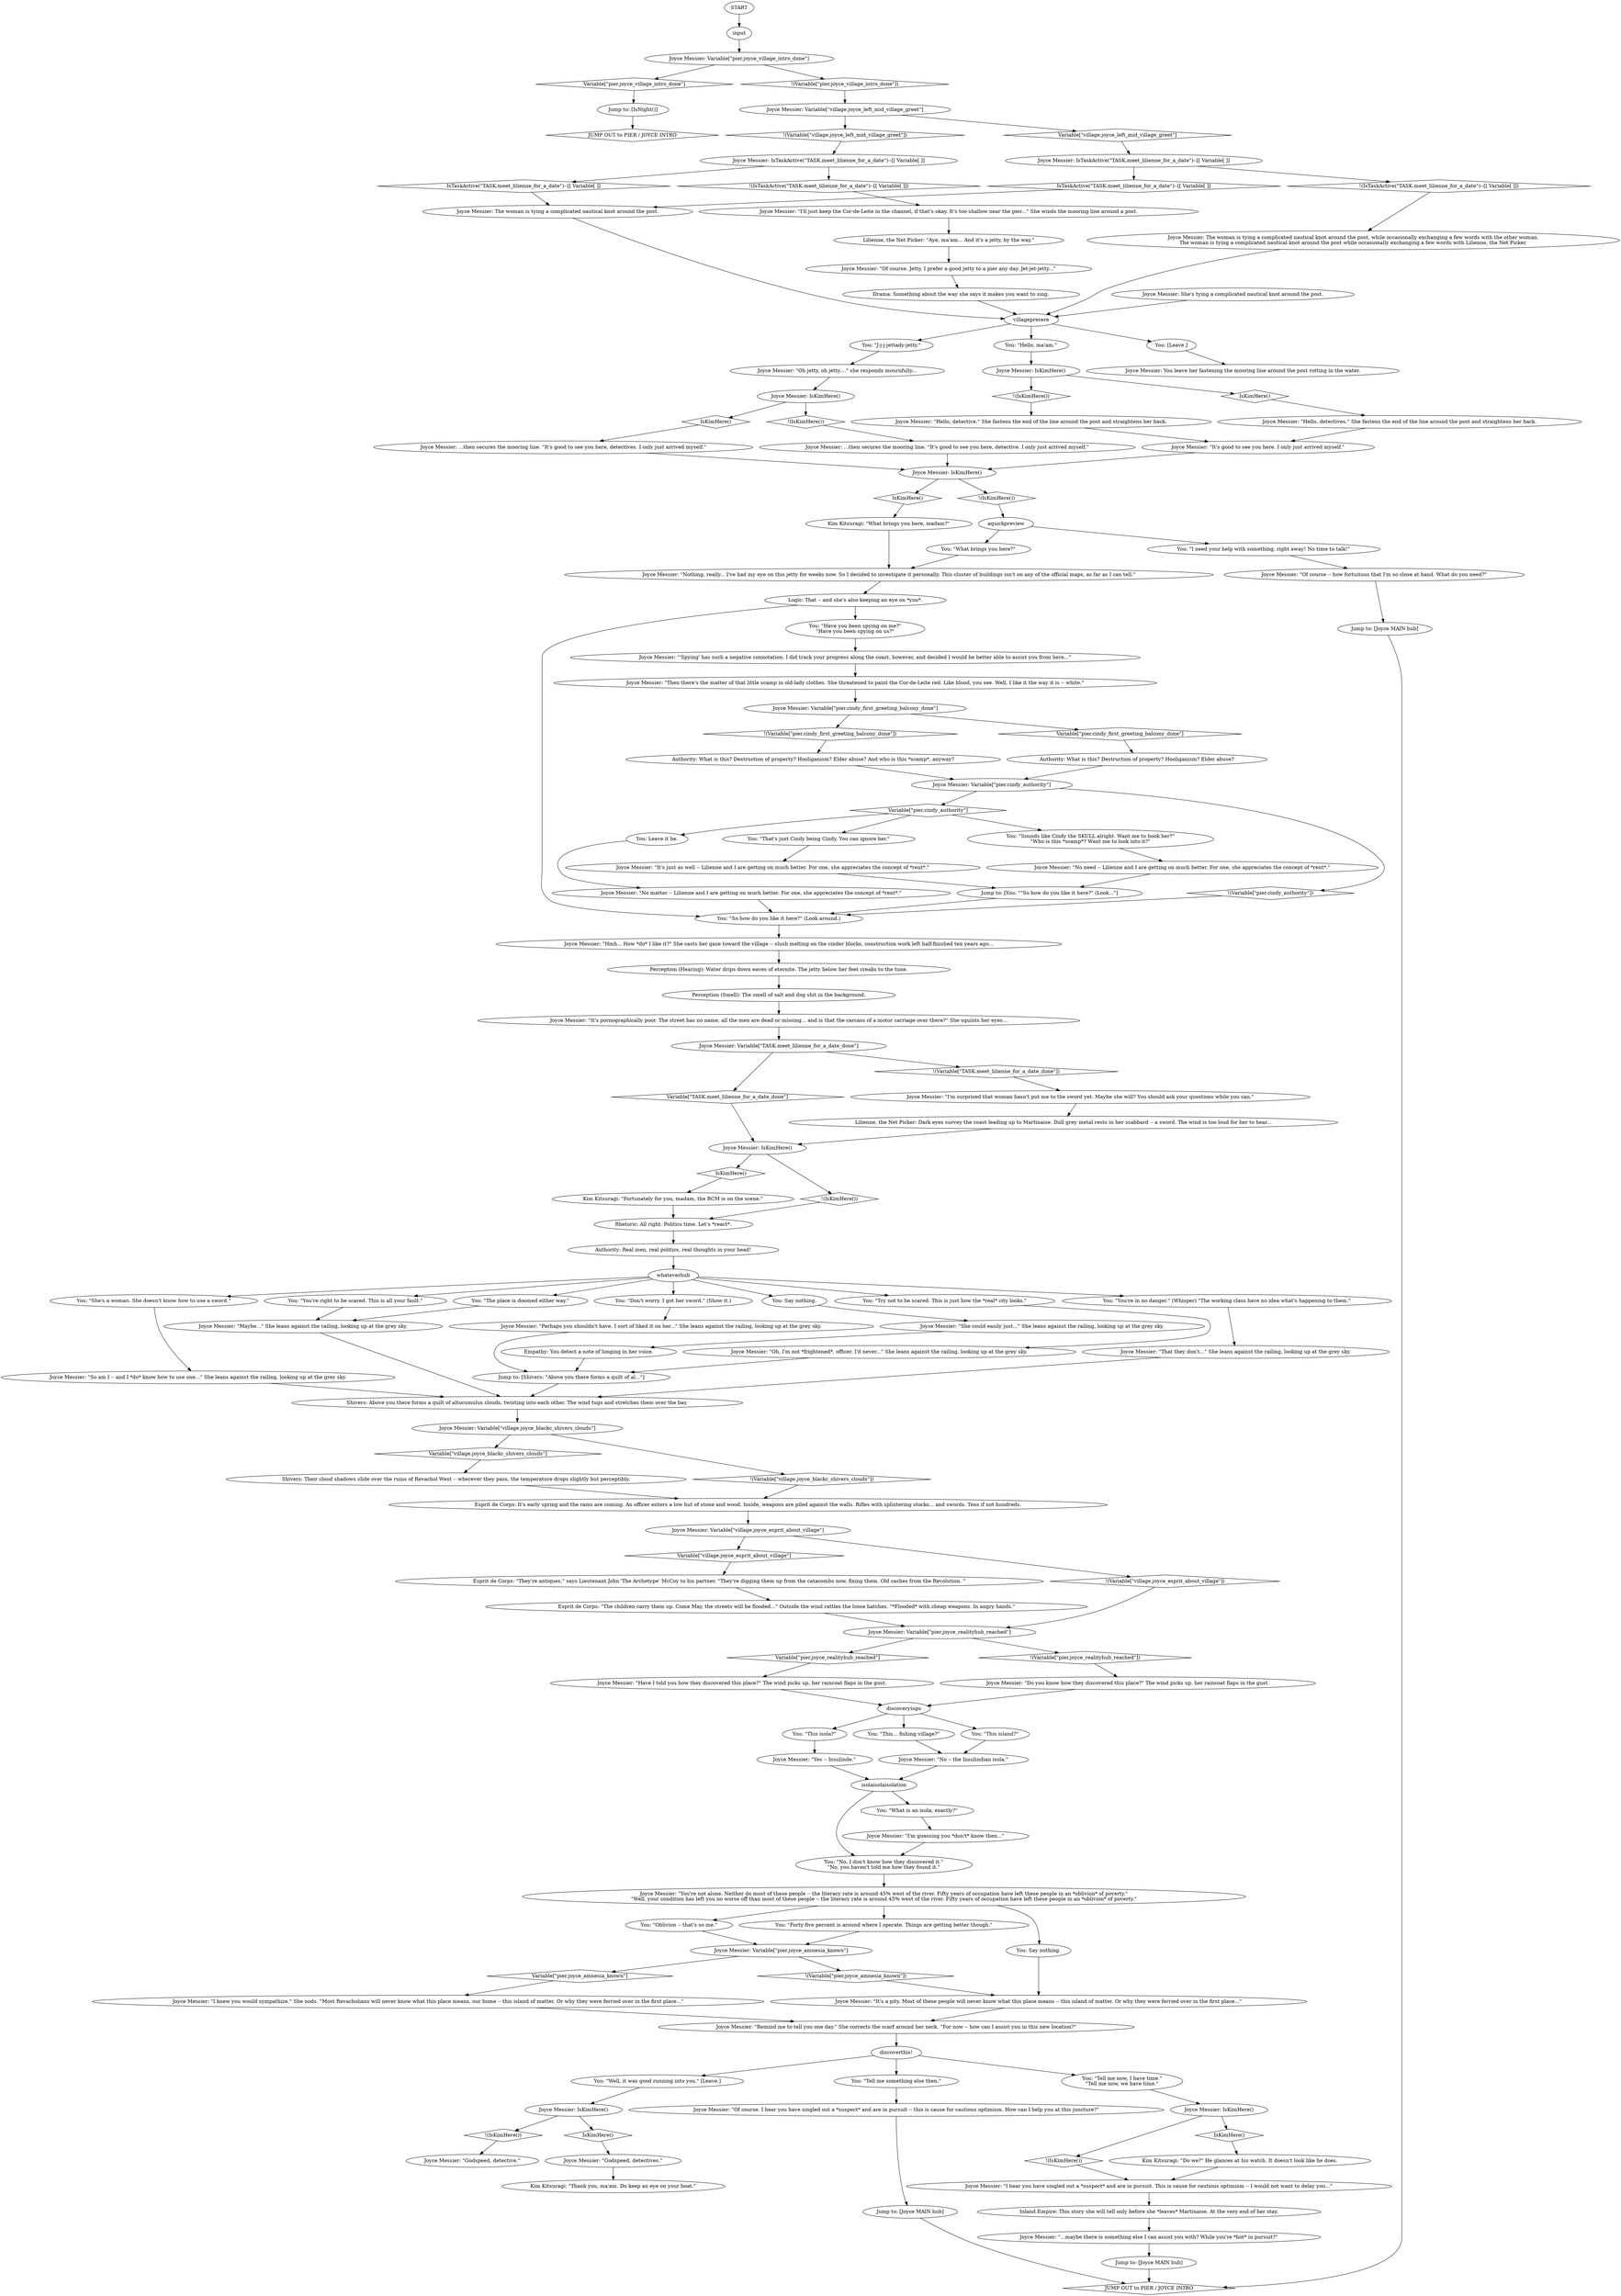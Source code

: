 # VILLAGE / JOYCE
# Joyce has sailed to village once you're looking for instigator. She's talking to net picker about sailing. Extra content about village and why she sailed there. GREETING HERE!
# ==================================================
digraph G {
	  0 [label="START"];
	  1 [label="input"];
	  2 [label="Joyce Messier: \"I'll just keep the Cor-de-Leite in the channel, if that's okay. It's too shallow near the pier...\" She winds the mooring line around a post."];
	  3 [label="Joyce Messier: \"It's good to see you here. I only just arrived myself.\""];
	  4 [label="You: \"Well, it was good running into you.\" [Leave.]"];
	  5 [label="You: \"What brings you here?\""];
	  6 [label="Joyce Messier: ...then secures the mooring line. \"It's good to see you here, detective. I only just arrived myself.\""];
	  7 [label="Joyce Messier: Variable[\"village.joyce_blackc_shivers_clouds\"]"];
	  8 [label="Variable[\"village.joyce_blackc_shivers_clouds\"]", shape=diamond];
	  9 [label="!(Variable[\"village.joyce_blackc_shivers_clouds\"])", shape=diamond];
	  10 [label="Joyce Messier: \"Hmh... How *do* I like it?\" She casts her gaze toward the village -- slush melting on the cinder blocks, construction work left half-finished ten years ago..."];
	  11 [label="Authority: What is this? Destruction of property? Hooliganism? Elder abuse? And who is this *scamp*, anyway?"];
	  12 [label="You: \"Oblivion -- that's so me.\""];
	  13 [label="You: \"The place is doomed either way.\""];
	  14 [label="Esprit de Corps: \"The children carry them up. Come May, the streets will be flooded...\" Outside the wind rattles the loose hatches. \"*Flooded* with cheap weapons. In angry hands.\""];
	  15 [label="Joyce Messier: \"Oh, I'm not *frightened*, officer. I'd never...\" She leans against the railing, looking up at the grey sky."];
	  16 [label="Joyce Messier: Variable[\"pier.joyce_village_intro_done\"]"];
	  17 [label="Variable[\"pier.joyce_village_intro_done\"]", shape=diamond];
	  18 [label="!(Variable[\"pier.joyce_village_intro_done\"])", shape=diamond];
	  19 [label="Joyce Messier: Variable[\"pier.cindy_authority\"]"];
	  20 [label="Variable[\"pier.cindy_authority\"]", shape=diamond];
	  21 [label="!(Variable[\"pier.cindy_authority\"])", shape=diamond];
	  22 [label="Joyce Messier: \"Perhaps you shouldn't have. I sort of liked it on her...\" She leans against the railing, looking up at the grey sky."];
	  23 [label="You: \"This isola?\""];
	  24 [label="Joyce Messier: IsKimHere()"];
	  25 [label="IsKimHere()", shape=diamond];
	  26 [label="!(IsKimHere())", shape=diamond];
	  27 [label="Kim Kitsuragi: \"What brings you here, madam?\""];
	  28 [label="You: \"So how do you like it here?\" (Look around.)"];
	  29 [label="Joyce Messier: \"Remind me to tell you one day.\" She corrects the scarf around her neck. \"For now -- how can I assist you in this new location?\""];
	  30 [label="Esprit de Corps: \"They're antiques,\" says Lieutenant John 'The Archetype' McCoy to his partner. \"They're digging them up from the catacombs now, fixing them. Old caches from the Revolution. \""];
	  31 [label="Joyce Messier: \"Have I told you how they discovered this place?\" The wind picks up, her raincoat flaps in the gust."];
	  32 [label="Joyce Messier: \"You're not alone. Neither do most of these people -- the literacy rate is around 45% west of the river. Fifty years of occupation have left these people in an *oblivion* of poverty.\"\n\"Well, your condition has left you no worse off than most of these people -- the literacy rate is around 45% west of the river. Fifty years of occupation have left these people in an *oblivion* of poverty.\""];
	  33 [label="Joyce Messier: IsTaskActive(\"TASK.meet_lilienne_for_a_date\")--[[ Variable[ ]]"];
	  34 [label="IsTaskActive(\"TASK.meet_lilienne_for_a_date\")--[[ Variable[ ]]", shape=diamond];
	  35 [label="!(IsTaskActive(\"TASK.meet_lilienne_for_a_date\")--[[ Variable[ ]])", shape=diamond];
	  36 [label="Joyce Messier: IsKimHere()"];
	  37 [label="IsKimHere()", shape=diamond];
	  38 [label="!(IsKimHere())", shape=diamond];
	  39 [label="Jump to: [You: \"\"So how do you like it here?\" (Look...\"]"];
	  40 [label="Joyce Messier: \"It's just as well -- Lilienne and I are getting on much better. For one, she appreciates the concept of *rent*.\""];
	  41 [label="Joyce Messier: \"That they don't...\" She leans against the railing, looking up at the grey sky."];
	  42 [label="Joyce Messier: \"Oh jetty, oh jetty....\" she responds mournfully..."];
	  43 [label="You: \"Sounds like Cindy the SKULL alright. Want me to book her?\"\n\"Who is this *scamp*? Want me to look into it?\""];
	  44 [label="Joyce Messier: \"No need -- Lilienne and I are getting on much better. For one, she appreciates the concept of *rent*.\""];
	  45 [label="Joyce Messier: IsTaskActive(\"TASK.meet_lilienne_for_a_date\")--[[ Variable[ ]]"];
	  46 [label="IsTaskActive(\"TASK.meet_lilienne_for_a_date\")--[[ Variable[ ]]", shape=diamond];
	  47 [label="!(IsTaskActive(\"TASK.meet_lilienne_for_a_date\")--[[ Variable[ ]])", shape=diamond];
	  48 [label="Jump to: [IsNight()]"];
	  49 [label="Joyce Messier: IsKimHere()"];
	  50 [label="IsKimHere()", shape=diamond];
	  51 [label="!(IsKimHere())", shape=diamond];
	  52 [label="Joyce Messier: \"Hello, detectives.\" She fastens the end of the line around the post and straightens her back."];
	  53 [label="discoveryisgo"];
	  54 [label="Joyce Messier: \"She could easily just...\" She leans against the railing, looking up at the grey sky."];
	  55 [label="Kim Kitsuragi: \"Thank you, ma'am. Do keep an eye on your boat.\""];
	  56 [label="Joyce Messier: \"No -- the Insulindian isola.\""];
	  57 [label="Joyce Messier: The woman is tying a complicated nautical knot around the post."];
	  58 [label="Kim Kitsuragi: \"Do we?\" He glances at his watch. It doesn't look like he does."];
	  59 [label="Joyce Messier: \"Nothing, really... I've had my eye on this jetty for weeks now. So I decided to investigate it personally. This cluster of buildings isn't on any of the official maps, as far as I can tell.\""];
	  60 [label="whateverhub"];
	  61 [label="Esprit de Corps: It's early spring and the rains are coming. An officer enters a low hut of stone and wood. Inside, weapons are piled against the walls. Rifles with splintering stocks... and swords. Tens if not hundreds."];
	  62 [label="Joyce Messier: IsKimHere()"];
	  63 [label="IsKimHere()", shape=diamond];
	  64 [label="!(IsKimHere())", shape=diamond];
	  65 [label="Joyce Messier: Variable[\"pier.cindy_first_greeting_balcony_done\"]"];
	  66 [label="Variable[\"pier.cindy_first_greeting_balcony_done\"]", shape=diamond];
	  67 [label="!(Variable[\"pier.cindy_first_greeting_balcony_done\"])", shape=diamond];
	  68 [label="Joyce Messier: \"Of course. Jetty. I prefer a good jetty to a pier any day. Jet-jet-jetty...\""];
	  69 [label="villageprerere"];
	  70 [label="Joyce Messier: \"Godspeed, detective.\""];
	  71 [label="Jump to: [Joyce MAIN hub]"];
	  72 [label="You: \"Tell me something else then.\""];
	  73 [label="Joyce Messier: \"Of course -- how fortuitous that I'm so close at hand. What do you need?\""];
	  74 [label="Rhetoric: All right. Politics time. Let's *react*."];
	  75 [label="You: \"J-j-j-jettady-jetty.\""];
	  76 [label="Drama: Something about the way she says it makes you want to sing."];
	  77 [label="Joyce Messier: She's tying a complicated nautical knot around the post."];
	  78 [label="Joyce Messier: \"I hear you have singled out a *suspect* and are in pursuit. This is cause for cautious optimism -- I would not want to delay you...\""];
	  79 [label="You: \"This... fishing village?\""];
	  80 [label="Logic: That -- and she's also keeping an eye on *you*."];
	  81 [label="You: \"Have you been spying on me?\"\n\"Have you been spying on us?\""];
	  82 [label="Joyce Messier: \"'Spying' has such a negative connotation. I did track your progress along the coast, however, and decided I would be better able to assist you from here...\""];
	  83 [label="Joyce Messier: Variable[\"village.joyce_esprit_about_village\"]"];
	  84 [label="Variable[\"village.joyce_esprit_about_village\"]", shape=diamond];
	  85 [label="!(Variable[\"village.joyce_esprit_about_village\"])", shape=diamond];
	  86 [label="Joyce Messier: \"Do you know how they discovered this place?\" The wind picks up, her raincoat flaps in the gust."];
	  87 [label="aquickpreview"];
	  88 [label="You: \"I need your help with something, right away! No time to talk!\""];
	  89 [label="Empathy: You detect a note of longing in her voice."];
	  90 [label="Joyce Messier: \"It's pornographically poor. The street has no name, all the men are dead or missing... and is that the carcass of a motor carriage over there?\" She squints her eyes..."];
	  91 [label="Joyce Messier: \"Maybe...\" She leans against the railing, looking up at the grey sky."];
	  92 [label="Joyce Messier: \"Godspeed, detectives.\""];
	  93 [label="You: \"No, I don't know how they discovered it.\"\n\"No, you haven't told me how they found it.\""];
	  94 [label="Joyce Messier: \"Then there's the matter of that little scamp in old-lady clothes. She threatened to paint the Cor-de-Leite red. Like blood, you see. Well, I like it the way it is -- white.\""];
	  95 [label="You: \"That's just Cindy being Cindy. You can ignore her.\""];
	  96 [label="Joyce Messier: \"I'm surprised that woman hasn't put me to the sword yet. Maybe she will? You should ask your questions while you can.\""];
	  97 [label="Joyce Messier: \"So am I -- and I *do* know how to use one...\" She leans against the railing, looking up at the grey sky."];
	  98 [label="You: \"Don't worry. I got her sword.\" (Show it.)"];
	  99 [label="You: \"What is an isola, exactly?\""];
	  100 [label="Jump to: [Shivers: \"Above you there forms a quilt of al...\"]"];
	  101 [label="Joyce Messier: \"Of course. I hear you have singled out a *suspect* and are in pursuit -- this is cause for cautious optimism. How can I help you at this juncture?\""];
	  102 [label="You: \"She's a woman. She doesn't know how to use a sword.\""];
	  103 [label="Joyce Messier: Variable[\"TASK.meet_lilienne_for_a_date_done\"]"];
	  104 [label="Variable[\"TASK.meet_lilienne_for_a_date_done\"]", shape=diamond];
	  105 [label="!(Variable[\"TASK.meet_lilienne_for_a_date_done\"])", shape=diamond];
	  106 [label="Shivers: Their cloud shadows slide over the ruins of Revachol West -- wherever they pass, the temperature drops slightly but perceptibly."];
	  107 [label="Kim Kitsuragi: \"Fortunately for you, madam, the RCM is on the scene.\""];
	  108 [label="isolaisolaisolation"];
	  109 [label="You: Say nothing."];
	  110 [label="You: Say nothing."];
	  111 [label="You: Leave it be."];
	  112 [label="You: \"You're right to be scared. This is all your fault.\""];
	  113 [label="You: \"You're in no danger.\" (Whisper) \"The working class have no idea what's happening to them.\""];
	  114 [label="Authority: Real men, real politics, real thoughts in your head!"];
	  116 [label="Joyce Messier: You leave her fastening the mooring line around the post rotting in the water."];
	  117 [label="Perception (Hearing): Water drips down eaves of eternite. The jetty below her feet creaks to the tune."];
	  118 [label="You: \"Try not to be scared. This is just how the *real* city looks.\""];
	  119 [label="Inland Empire: This story she will tell only before she *leaves* Martinaise. At the very end of her stay."];
	  120 [label="Lilienne, the Net Picker: \"Aye, ma'am... And it's a jetty, by the way.\""];
	  121 [label="Joyce Messier: \"I'm guessing you *don't* know then...\""];
	  122 [label="Joyce Messier: Variable[\"pier.joyce_amnesia_known\"]"];
	  123 [label="Variable[\"pier.joyce_amnesia_known\"]", shape=diamond];
	  124 [label="!(Variable[\"pier.joyce_amnesia_known\"])", shape=diamond];
	  125 [label="Joyce Messier: \"No matter -- Lilienne and I are getting on much better. For one, she appreciates the concept of *rent*.\""];
	  126 [label="Joyce Messier: IsKimHere()"];
	  127 [label="IsKimHere()", shape=diamond];
	  128 [label="!(IsKimHere())", shape=diamond];
	  129 [label="Jump to: [Joyce MAIN hub]"];
	  130 [label="Joyce Messier: IsKimHere()"];
	  131 [label="IsKimHere()", shape=diamond];
	  132 [label="!(IsKimHere())", shape=diamond];
	  133 [label="discoverthis!"];
	  134 [label="Perception (Smell): The smell of salt and dog shit in the background."];
	  135 [label="Joyce Messier: Variable[\"village.joyce_left_mid_village_greet\"]"];
	  136 [label="Variable[\"village.joyce_left_mid_village_greet\"]", shape=diamond];
	  137 [label="!(Variable[\"village.joyce_left_mid_village_greet\"])", shape=diamond];
	  138 [label="Authority: What is this? Destruction of property? Hooliganism? Elder abuse?"];
	  139 [label="You: \"This island?\""];
	  140 [label="You: \"Hello, ma'am.\""];
	  141 [label="You: [Leave.]"];
	  142 [label="Joyce Messier: The woman is tying a complicated nautical knot around the post, while occasionally exchanging a few words with the other woman.\nThe woman is tying a complicated nautical knot around the post while occasionally exchanging a few words with Lilienne, the Net Picker."];
	  143 [label="Joyce Messier: Variable[\"pier.joyce_realityhub_reached\"]"];
	  144 [label="Variable[\"pier.joyce_realityhub_reached\"]", shape=diamond];
	  145 [label="!(Variable[\"pier.joyce_realityhub_reached\"])", shape=diamond];
	  146 [label="Joyce Messier: \"Yes -- Insulinde.\""];
	  147 [label="Joyce Messier: \"Hello, detective.\" She fastens the end of the line around the post and straightens her back."];
	  148 [label="Joyce Messier: \"...maybe there is something else I can assist you with? While you're *hot* in pursuit?\""];
	  149 [label="Shivers: Above you there forms a quilt of altocumulus clouds, twisting into each other. The wind tugs and stretches them over the bay."];
	  150 [label="Jump to: [Joyce MAIN hub]"];
	  151 [label="You: \"Tell me now, I have time.\"\n\"Tell me now, we have time.\""];
	  152 [label="Joyce Messier: ...then secures the mooring line. \"It's good to see you here, detectives. I only just arrived myself.\""];
	  153 [label="Joyce Messier: \"I knew you would sympathize.\" She nods. \"Most Revacholians will never know what this place means, our home -- this island of matter. Or why they were ferried over in the first place...\""];
	  154 [label="Joyce Messier: \"It's a pity. Most of these people will never know what this place means -- this island of matter. Or why they were ferried over in the first place...\""];
	  155 [label="You: \"Forty-five percent is around where I operate. Things are getting better though.\""];
	  156 [label="Lilienne, the Net Picker: Dark eyes survey the coast leading up to Martinaise. Dull grey metal rests in her scabbard -- a sword. The wind is too loud for her to hear..."];
	  6310818 [label="JUMP OUT to PIER / JOYCE INTRO", shape=diamond];
	  6311119 [label="JUMP OUT to PIER / JOYCE INTRO", shape=diamond];
	  0 -> 1
	  1 -> 16
	  2 -> 120
	  3 -> 49
	  4 -> 126
	  5 -> 59
	  6 -> 49
	  7 -> 8
	  7 -> 9
	  8 -> 106
	  9 -> 61
	  10 -> 117
	  11 -> 19
	  12 -> 122
	  13 -> 91
	  14 -> 143
	  15 -> 100
	  16 -> 17
	  16 -> 18
	  17 -> 48
	  18 -> 135
	  19 -> 20
	  19 -> 21
	  20 -> 43
	  20 -> 111
	  20 -> 95
	  21 -> 28
	  22 -> 100
	  23 -> 146
	  24 -> 25
	  24 -> 26
	  25 -> 58
	  26 -> 78
	  27 -> 59
	  28 -> 10
	  29 -> 133
	  30 -> 14
	  31 -> 53
	  32 -> 155
	  32 -> 12
	  32 -> 110
	  33 -> 34
	  33 -> 35
	  34 -> 57
	  35 -> 2
	  36 -> 37
	  36 -> 38
	  37 -> 52
	  38 -> 147
	  39 -> 28
	  40 -> 39
	  41 -> 149
	  42 -> 130
	  43 -> 44
	  44 -> 39
	  45 -> 46
	  45 -> 47
	  46 -> 57
	  47 -> 142
	  48 -> 6311119
	  49 -> 50
	  49 -> 51
	  50 -> 27
	  51 -> 87
	  52 -> 3
	  53 -> 139
	  53 -> 23
	  53 -> 79
	  54 -> 89
	  56 -> 108
	  57 -> 69
	  58 -> 78
	  59 -> 80
	  60 -> 98
	  60 -> 102
	  60 -> 13
	  60 -> 109
	  60 -> 112
	  60 -> 113
	  60 -> 118
	  61 -> 83
	  62 -> 64
	  62 -> 63
	  63 -> 107
	  64 -> 74
	  65 -> 66
	  65 -> 67
	  66 -> 138
	  67 -> 11
	  68 -> 76
	  69 -> 75
	  69 -> 140
	  69 -> 141
	  71 -> 6310818
	  72 -> 101
	  73 -> 129
	  74 -> 114
	  75 -> 42
	  76 -> 69
	  77 -> 69
	  78 -> 119
	  79 -> 56
	  80 -> 81
	  80 -> 28
	  81 -> 82
	  82 -> 94
	  83 -> 84
	  83 -> 85
	  84 -> 30
	  85 -> 143
	  86 -> 53
	  87 -> 88
	  87 -> 5
	  88 -> 73
	  89 -> 100
	  90 -> 103
	  91 -> 149
	  92 -> 55
	  93 -> 32
	  94 -> 65
	  95 -> 40
	  96 -> 156
	  97 -> 149
	  98 -> 22
	  99 -> 121
	  100 -> 149
	  101 -> 150
	  102 -> 97
	  103 -> 104
	  103 -> 105
	  104 -> 62
	  105 -> 96
	  106 -> 61
	  107 -> 74
	  108 -> 99
	  108 -> 93
	  109 -> 54
	  110 -> 154
	  111 -> 125
	  112 -> 91
	  113 -> 41
	  114 -> 60
	  117 -> 134
	  118 -> 15
	  119 -> 148
	  120 -> 68
	  121 -> 93
	  122 -> 123
	  122 -> 124
	  123 -> 153
	  124 -> 154
	  125 -> 28
	  126 -> 128
	  126 -> 127
	  127 -> 92
	  128 -> 70
	  129 -> 6310818
	  130 -> 131
	  130 -> 132
	  131 -> 152
	  132 -> 6
	  133 -> 72
	  133 -> 4
	  133 -> 151
	  134 -> 90
	  135 -> 136
	  135 -> 137
	  136 -> 45
	  137 -> 33
	  138 -> 19
	  139 -> 56
	  140 -> 36
	  141 -> 116
	  142 -> 69
	  143 -> 144
	  143 -> 145
	  144 -> 31
	  145 -> 86
	  146 -> 108
	  147 -> 3
	  148 -> 71
	  149 -> 7
	  150 -> 6310818
	  151 -> 24
	  152 -> 49
	  153 -> 29
	  154 -> 29
	  155 -> 122
	  156 -> 62
}


